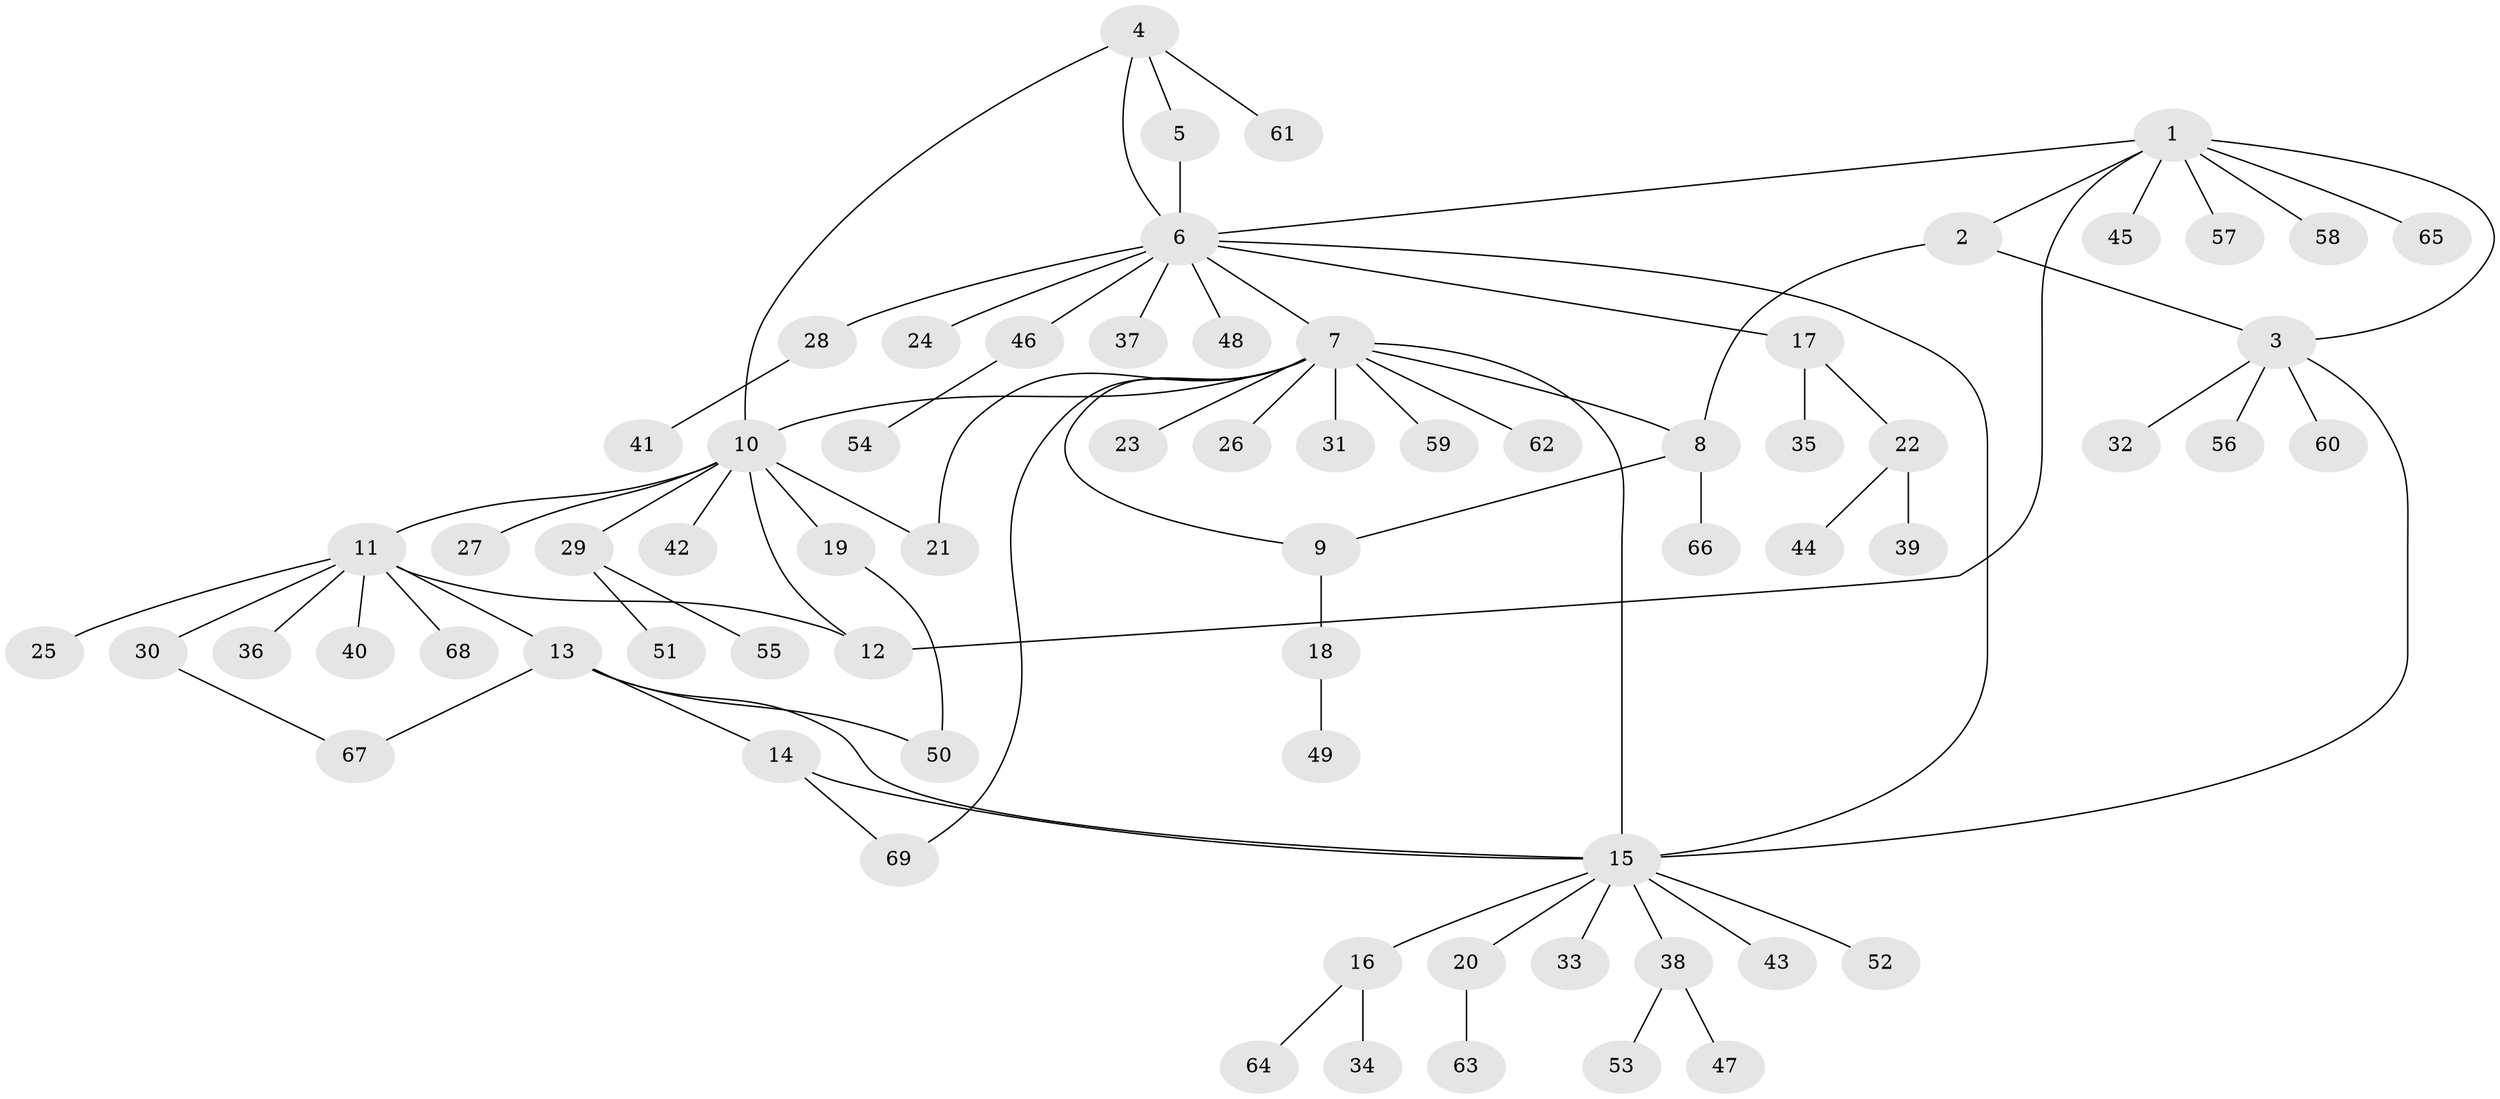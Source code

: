 // coarse degree distribution, {7: 0.04, 3: 0.12, 5: 0.02, 2: 0.2, 10: 0.04, 11: 0.02, 8: 0.02, 4: 0.02, 1: 0.52}
// Generated by graph-tools (version 1.1) at 2025/52/03/04/25 22:52:11]
// undirected, 69 vertices, 83 edges
graph export_dot {
  node [color=gray90,style=filled];
  1;
  2;
  3;
  4;
  5;
  6;
  7;
  8;
  9;
  10;
  11;
  12;
  13;
  14;
  15;
  16;
  17;
  18;
  19;
  20;
  21;
  22;
  23;
  24;
  25;
  26;
  27;
  28;
  29;
  30;
  31;
  32;
  33;
  34;
  35;
  36;
  37;
  38;
  39;
  40;
  41;
  42;
  43;
  44;
  45;
  46;
  47;
  48;
  49;
  50;
  51;
  52;
  53;
  54;
  55;
  56;
  57;
  58;
  59;
  60;
  61;
  62;
  63;
  64;
  65;
  66;
  67;
  68;
  69;
  1 -- 2;
  1 -- 3;
  1 -- 6;
  1 -- 12;
  1 -- 45;
  1 -- 57;
  1 -- 58;
  1 -- 65;
  2 -- 3;
  2 -- 8;
  3 -- 15;
  3 -- 32;
  3 -- 56;
  3 -- 60;
  4 -- 5;
  4 -- 6;
  4 -- 10;
  4 -- 61;
  5 -- 6;
  6 -- 7;
  6 -- 15;
  6 -- 17;
  6 -- 24;
  6 -- 28;
  6 -- 37;
  6 -- 46;
  6 -- 48;
  7 -- 8;
  7 -- 9;
  7 -- 10;
  7 -- 15;
  7 -- 21;
  7 -- 23;
  7 -- 26;
  7 -- 31;
  7 -- 59;
  7 -- 62;
  7 -- 69;
  8 -- 9;
  8 -- 66;
  9 -- 18;
  10 -- 11;
  10 -- 12;
  10 -- 19;
  10 -- 21;
  10 -- 27;
  10 -- 29;
  10 -- 42;
  11 -- 12;
  11 -- 13;
  11 -- 25;
  11 -- 30;
  11 -- 36;
  11 -- 40;
  11 -- 68;
  13 -- 14;
  13 -- 15;
  13 -- 50;
  13 -- 67;
  14 -- 15;
  14 -- 69;
  15 -- 16;
  15 -- 20;
  15 -- 33;
  15 -- 38;
  15 -- 43;
  15 -- 52;
  16 -- 34;
  16 -- 64;
  17 -- 22;
  17 -- 35;
  18 -- 49;
  19 -- 50;
  20 -- 63;
  22 -- 39;
  22 -- 44;
  28 -- 41;
  29 -- 51;
  29 -- 55;
  30 -- 67;
  38 -- 47;
  38 -- 53;
  46 -- 54;
}
